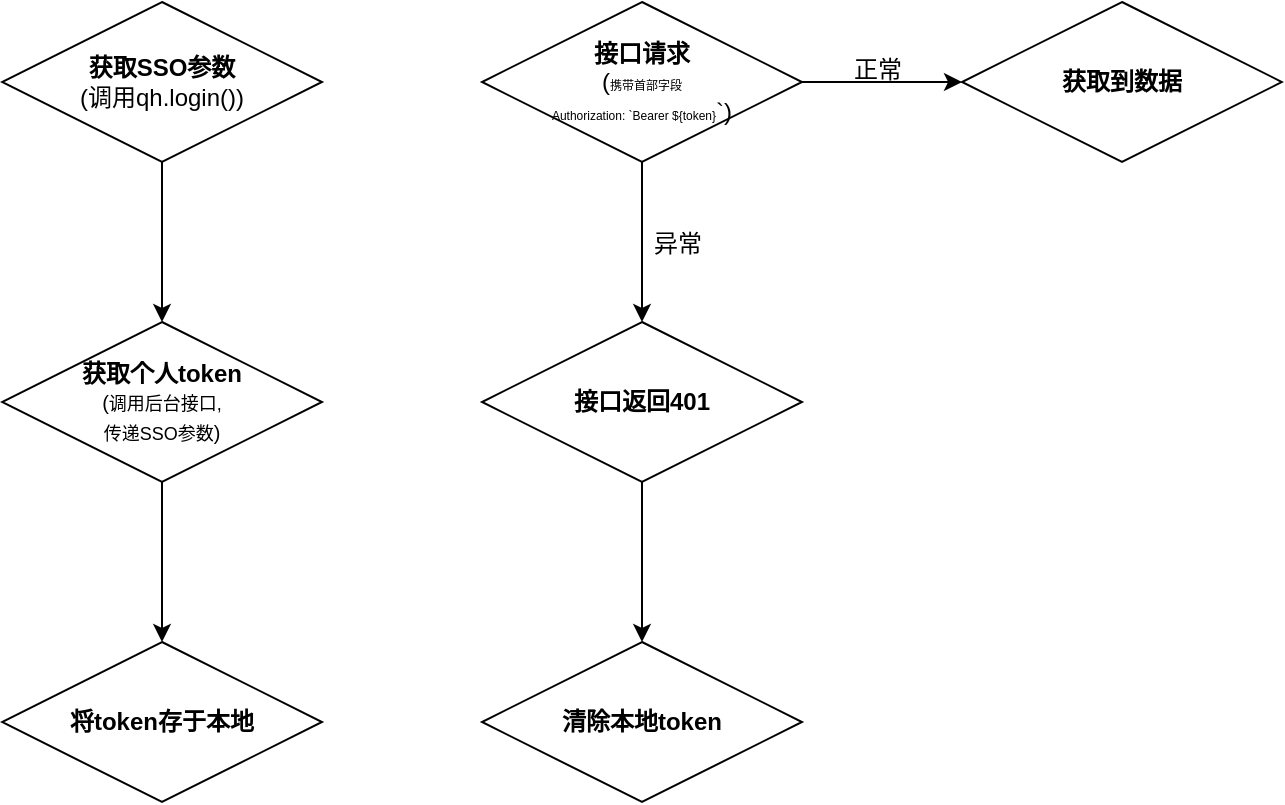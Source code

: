 <mxfile version="15.1.0" type="github">
  <diagram id="aVke36S9Kl_TpLU73RCS" name="第 1 页">
    <mxGraphModel dx="946" dy="539" grid="1" gridSize="10" guides="1" tooltips="1" connect="1" arrows="1" fold="1" page="1" pageScale="1" pageWidth="827" pageHeight="1169" math="0" shadow="0">
      <root>
        <mxCell id="0" />
        <mxCell id="1" parent="0" />
        <mxCell id="8StqNC24kNaqRqgJd3lh-9" style="edgeStyle=orthogonalEdgeStyle;rounded=0;orthogonalLoop=1;jettySize=auto;html=1;entryX=0.5;entryY=0;entryDx=0;entryDy=0;" edge="1" parent="1" source="8StqNC24kNaqRqgJd3lh-1" target="8StqNC24kNaqRqgJd3lh-4">
          <mxGeometry relative="1" as="geometry">
            <mxPoint x="160" y="370" as="targetPoint" />
          </mxGeometry>
        </mxCell>
        <mxCell id="8StqNC24kNaqRqgJd3lh-1" value="&lt;b&gt;获取SSO参数&lt;br&gt;&lt;/b&gt;(调用qh.login())" style="rhombus;whiteSpace=wrap;html=1;" vertex="1" parent="1">
          <mxGeometry x="80" y="240" width="160" height="80" as="geometry" />
        </mxCell>
        <mxCell id="8StqNC24kNaqRqgJd3lh-11" style="edgeStyle=orthogonalEdgeStyle;rounded=0;orthogonalLoop=1;jettySize=auto;html=1;entryX=0.5;entryY=0;entryDx=0;entryDy=0;" edge="1" parent="1" source="8StqNC24kNaqRqgJd3lh-4" target="8StqNC24kNaqRqgJd3lh-10">
          <mxGeometry relative="1" as="geometry" />
        </mxCell>
        <mxCell id="8StqNC24kNaqRqgJd3lh-4" value="&lt;b&gt;获取个人token&lt;br&gt;&lt;/b&gt;&lt;font style=&quot;font-size: 10px&quot;&gt;(&lt;/font&gt;&lt;font style=&quot;font-size: 9px&quot;&gt;调用后台接口, &lt;br&gt;传递SSO参数&lt;/font&gt;&lt;font style=&quot;font-size: 10px&quot;&gt;)&lt;/font&gt;" style="rhombus;whiteSpace=wrap;html=1;" vertex="1" parent="1">
          <mxGeometry x="80" y="400" width="160" height="80" as="geometry" />
        </mxCell>
        <mxCell id="8StqNC24kNaqRqgJd3lh-10" value="&lt;b&gt;将token存于本地&lt;/b&gt;" style="rhombus;whiteSpace=wrap;html=1;" vertex="1" parent="1">
          <mxGeometry x="80" y="560" width="160" height="80" as="geometry" />
        </mxCell>
        <mxCell id="8StqNC24kNaqRqgJd3lh-39" style="edgeStyle=orthogonalEdgeStyle;rounded=0;orthogonalLoop=1;jettySize=auto;html=1;entryX=0;entryY=0.5;entryDx=0;entryDy=0;" edge="1" parent="1" source="8StqNC24kNaqRqgJd3lh-13" target="8StqNC24kNaqRqgJd3lh-15">
          <mxGeometry relative="1" as="geometry" />
        </mxCell>
        <mxCell id="8StqNC24kNaqRqgJd3lh-41" style="edgeStyle=orthogonalEdgeStyle;rounded=0;orthogonalLoop=1;jettySize=auto;html=1;entryX=0.5;entryY=0;entryDx=0;entryDy=0;" edge="1" parent="1" source="8StqNC24kNaqRqgJd3lh-13" target="8StqNC24kNaqRqgJd3lh-22">
          <mxGeometry relative="1" as="geometry" />
        </mxCell>
        <mxCell id="8StqNC24kNaqRqgJd3lh-13" value="&lt;b&gt;接口请求&lt;br&gt;&lt;/b&gt;(&lt;font style=&quot;font-size: 6px&quot;&gt;&lt;font style=&quot;font-size: 6px&quot;&gt;携带首部字段&lt;br style=&quot;font-size: 6px&quot;&gt;Authorization: `Bearer ${token&lt;/font&gt;}&lt;/font&gt;`)" style="rhombus;whiteSpace=wrap;html=1;" vertex="1" parent="1">
          <mxGeometry x="320" y="240" width="160" height="80" as="geometry" />
        </mxCell>
        <mxCell id="8StqNC24kNaqRqgJd3lh-15" value="&lt;b&gt;获取到数据&lt;/b&gt;" style="rhombus;whiteSpace=wrap;html=1;" vertex="1" parent="1">
          <mxGeometry x="560" y="240" width="160" height="80" as="geometry" />
        </mxCell>
        <mxCell id="8StqNC24kNaqRqgJd3lh-18" value="正常" style="text;strokeColor=none;fillColor=none;align=left;verticalAlign=top;spacingLeft=4;spacingRight=4;overflow=hidden;rotatable=0;points=[[0,0.5],[1,0.5]];portConstraint=eastwest;" vertex="1" parent="1">
          <mxGeometry x="500" y="260" width="60" height="26" as="geometry" />
        </mxCell>
        <mxCell id="8StqNC24kNaqRqgJd3lh-42" style="edgeStyle=orthogonalEdgeStyle;rounded=0;orthogonalLoop=1;jettySize=auto;html=1;entryX=0.5;entryY=0;entryDx=0;entryDy=0;" edge="1" parent="1" source="8StqNC24kNaqRqgJd3lh-22" target="8StqNC24kNaqRqgJd3lh-23">
          <mxGeometry relative="1" as="geometry" />
        </mxCell>
        <mxCell id="8StqNC24kNaqRqgJd3lh-22" value="&lt;b&gt;接口返回401&lt;/b&gt;" style="rhombus;whiteSpace=wrap;html=1;" vertex="1" parent="1">
          <mxGeometry x="320" y="400" width="160" height="80" as="geometry" />
        </mxCell>
        <mxCell id="8StqNC24kNaqRqgJd3lh-23" value="&lt;b&gt;清除本地token&lt;/b&gt;" style="rhombus;whiteSpace=wrap;html=1;" vertex="1" parent="1">
          <mxGeometry x="320" y="560" width="160" height="80" as="geometry" />
        </mxCell>
        <mxCell id="8StqNC24kNaqRqgJd3lh-34" value="异常" style="text;strokeColor=none;fillColor=none;align=left;verticalAlign=top;spacingLeft=4;spacingRight=4;overflow=hidden;rotatable=0;points=[[0,0.5],[1,0.5]];portConstraint=eastwest;" vertex="1" parent="1">
          <mxGeometry x="400" y="347" width="60" height="26" as="geometry" />
        </mxCell>
      </root>
    </mxGraphModel>
  </diagram>
</mxfile>
